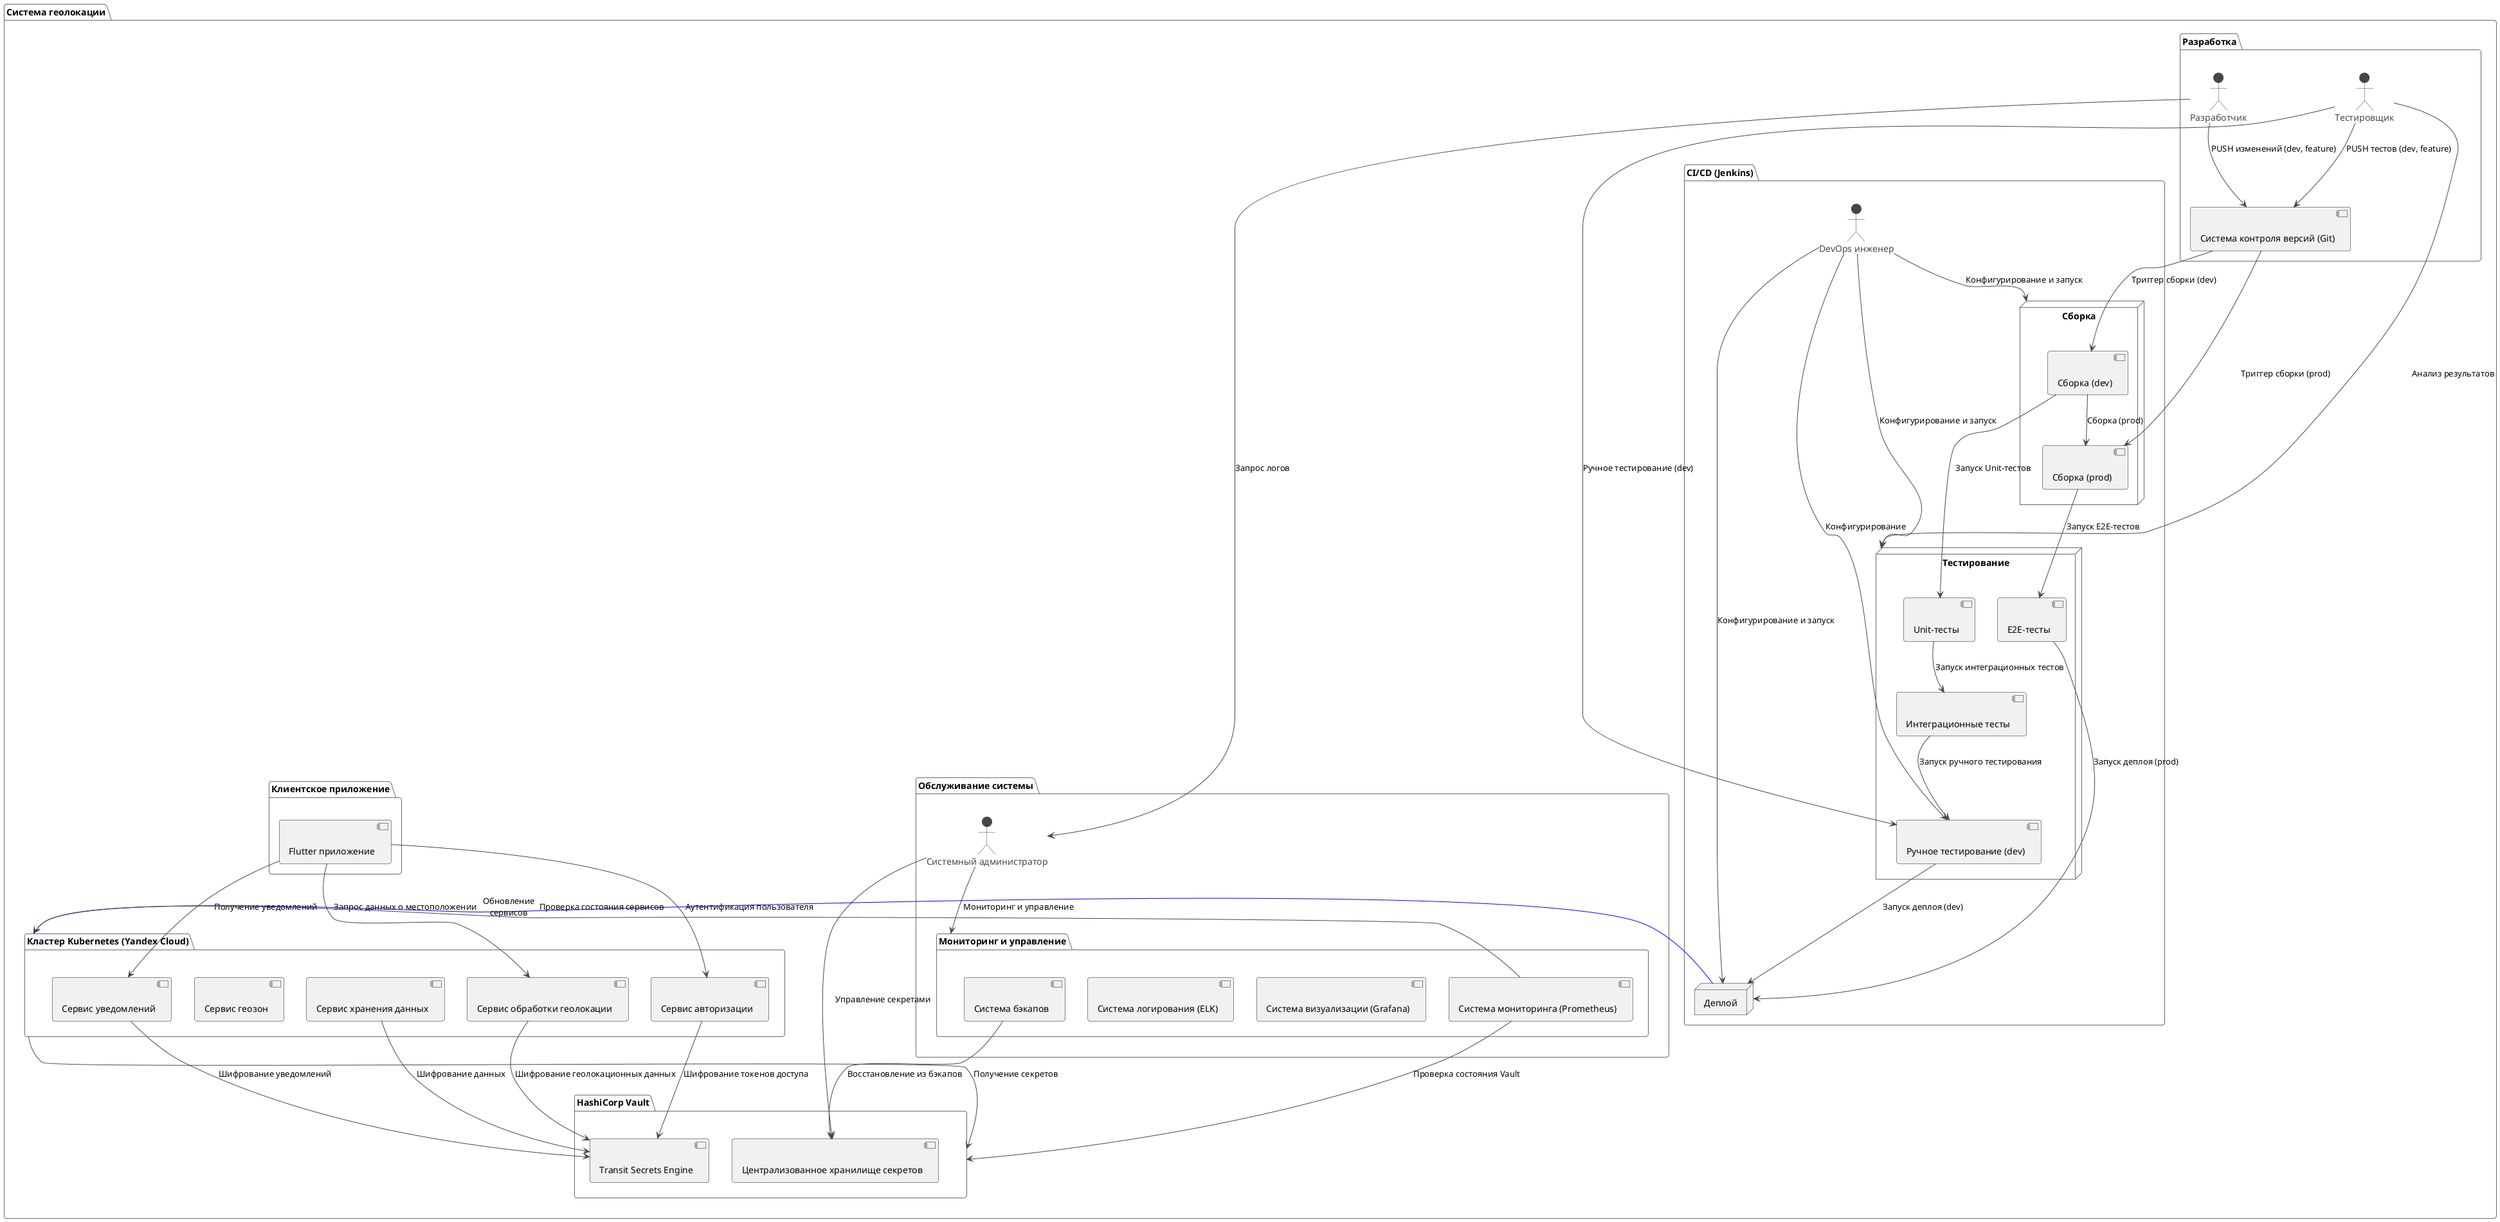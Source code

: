 @startuml
!theme vibrant

package "Система геолокации" as system {

  package "Кластер Kubernetes (Yandex Cloud)" as kubernetes {
    [Сервис обработки геолокации] as geo_service << (C, #FFAAAA) >>
    [Сервис авторизации] as auth_service << (C, #FFAAAA) >>
    [Сервис уведомлений] as notification_service << (C, #FFAAAA) >>
    [Сервис геозон] as geofence_service << (C, #FFAAAA) >>
    [Сервис хранения данных] as data_service << (C, #FFAAAA) >>
  }

  package "CI/CD (Jenkins)" as cicd {
    ' DevOps инженер
    actor "DevOps инженер" as devops

    ' Стадии сборки
    node "Сборка" as build_stage {
        [Сборка (dev)] as dev_build << (C, #ADD8E6) >>
        [Сборка (prod)] as prod_build << (C, #90EE90) >>
    }

    ' Стадии тестирования
    node "Тестирование" as test_stage {
      [Unit-тесты] as unit_tests << (C, #FFAAAA) >>
      [Интеграционные тесты] as integration_tests << (C, #FFAAAA) >>
      [E2E-тесты] as e2e_tests << (C, #FFAAAA) >>
      [Ручное тестирование (dev)] as manual_testing << (C, #FFAAAA) >>
    }

    ' Стадия деплоя
    node "Деплой" as deploy_stage {
    }

    ' Связи DevOps инженера
    devops --> build_stage : "Конфигурирование и запуск"
    devops --> test_stage : "Конфигурирование и запуск"
    devops --> manual_testing : "Конфигурирование"
    devops --> deploy_stage : "Конфигурирование и запуск"
  }

  package "HashiCorp Vault" as vault {
    [Transit Secrets Engine] as transit << (C, #FFAAAA) >>
    [Централизованное хранилище секретов] as secret_store << (C, #FFAAAA) >>
  }

  package "Обслуживание системы" as maintenance {
    actor "Системный администратор" as sys_admin

    package "Мониторинг и управление" as monitoring {
      [Система мониторинга (Prometheus)] as monitoring_service << (C, #FFAAAA) >>
      [Система визуализации (Grafana)] as grafana_service << (C, #FFAAAA) >>
      [Система логирования (ELK)] as elk_service << (C, #FFAAAA) >>
      [Система бэкапов] as backup_service << (C, #FFAAAA) >>
    }
  }

  package "Разработка" as development {
    actor "Разработчик" as developer
    actor "Тестировщик" as tester

    [Система контроля версий (Git)] as vcs << (C, #FFAAAA) >>
  }

  package "Клиентское приложение" as client_app {
    [Flutter приложение] as flutter_app << (C, #FFAAAA) >>
  }

  ' Связи клиентского приложения
  flutter_app --> geo_service : "Запрос данных о местоположении"
  flutter_app --> auth_service : "Аутентификация пользователя"
  flutter_app --> notification_service : "Получение уведомлений"

  ' Связи системного администратора
  sys_admin --> secret_store : "Управление секретами"
  sys_admin --> monitoring : "Мониторинг и управление"

  ' Связи разработки и тестирования
  developer --> sys_admin : "Запрос логов"
  developer --> vcs : "PUSH изменений (dev, feature)"
  tester --> vcs : "PUSH тестов (dev, feature)"

  vcs --> dev_build : "Триггер сборки (dev)"
  dev_build --> prod_build : "Сборка (prod)"
  dev_build --> unit_tests : "Запуск Unit-тестов"
  unit_tests --> integration_tests : "Запуск интеграционных тестов"
  integration_tests --> manual_testing : "Запуск ручного тестирования"
  manual_testing --> deploy_stage : "Запуск деплоя (dev)"

  vcs --> prod_build : "Триггер сборки (prod)"
  prod_build --> e2e_tests : "Запуск E2E-тестов"
  e2e_tests --> deploy_stage : "Запуск деплоя (prod)"

  tester --> manual_testing : "Ручное тестирование (dev)"
  tester --> test_stage : "Анализ результатов"

  ' Связь деплоя
  deploy_stage -[#blue]> kubernetes : "Обновление\nсервисов"

  ' Связи мониторинга и бэкапов
  monitoring_service -down-> vault : "Проверка состояния Vault"
  monitoring_service -down-> kubernetes : "Проверка состояния сервисов"
  backup_service -up-> secret_store : "Восстановление из бэкапов"

  ' Связи сервисов с Vault
  data_service -down-> transit : "Шифрование данных"
  geo_service -down-> transit : "Шифрование геолокационных данных"
  auth_service -down-> transit : "Шифрование токенов доступа"
  notification_service -down-> transit : "Шифрование уведомлений"
  kubernetes -down-> vault : "Получение секретов"

}

@enduml